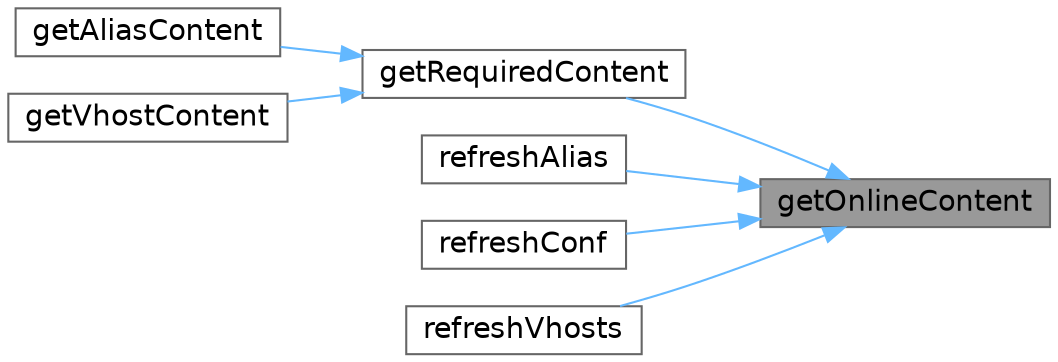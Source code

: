 digraph "getOnlineContent"
{
 // LATEX_PDF_SIZE
  bgcolor="transparent";
  edge [fontname=Helvetica,fontsize=14,labelfontname=Helvetica,labelfontsize=14];
  node [fontname=Helvetica,fontsize=14,shape=box,height=0.2,width=0.4];
  rankdir="RL";
  Node1 [id="Node000001",label="getOnlineContent",height=0.2,width=0.4,color="gray40", fillcolor="grey60", style="filled", fontcolor="black",tooltip=" "];
  Node1 -> Node2 [id="edge1_Node000001_Node000002",dir="back",color="steelblue1",style="solid",tooltip=" "];
  Node2 [id="Node000002",label="getRequiredContent",height=0.2,width=0.4,color="grey40", fillcolor="white", style="filled",URL="$d9/d6c/classBinApache.html#a49b2b1f4f9e0979570f6140e9aff47ba",tooltip=" "];
  Node2 -> Node3 [id="edge2_Node000002_Node000003",dir="back",color="steelblue1",style="solid",tooltip=" "];
  Node3 [id="Node000003",label="getAliasContent",height=0.2,width=0.4,color="grey40", fillcolor="white", style="filled",URL="$d9/d6c/classBinApache.html#a55e937c6048ec60eee73fa6e5e28fbec",tooltip=" "];
  Node2 -> Node4 [id="edge3_Node000002_Node000004",dir="back",color="steelblue1",style="solid",tooltip=" "];
  Node4 [id="Node000004",label="getVhostContent",height=0.2,width=0.4,color="grey40", fillcolor="white", style="filled",URL="$d9/d6c/classBinApache.html#aa514f6e6e3d3ec752b31ca47e9ab5f25",tooltip=" "];
  Node1 -> Node5 [id="edge4_Node000001_Node000005",dir="back",color="steelblue1",style="solid",tooltip=" "];
  Node5 [id="Node000005",label="refreshAlias",height=0.2,width=0.4,color="grey40", fillcolor="white", style="filled",URL="$d9/d6c/classBinApache.html#ac71a7ebeb322350f1c901e8d7edababf",tooltip=" "];
  Node1 -> Node6 [id="edge5_Node000001_Node000006",dir="back",color="steelblue1",style="solid",tooltip=" "];
  Node6 [id="Node000006",label="refreshConf",height=0.2,width=0.4,color="grey40", fillcolor="white", style="filled",URL="$d9/d6c/classBinApache.html#a8b7f77e0482448508227a8d86659119f",tooltip=" "];
  Node1 -> Node7 [id="edge6_Node000001_Node000007",dir="back",color="steelblue1",style="solid",tooltip=" "];
  Node7 [id="Node000007",label="refreshVhosts",height=0.2,width=0.4,color="grey40", fillcolor="white", style="filled",URL="$d9/d6c/classBinApache.html#af98eed1f3f988839fdacd19dc25fb8a6",tooltip=" "];
}
